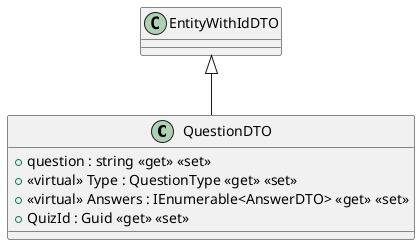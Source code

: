 @startuml
class QuestionDTO {
    + question : string <<get>> <<set>>
    + <<virtual>> Type : QuestionType <<get>> <<set>>
    + <<virtual>> Answers : IEnumerable<AnswerDTO> <<get>> <<set>>
    + QuizId : Guid <<get>> <<set>>
}
EntityWithIdDTO <|-- QuestionDTO
@enduml
